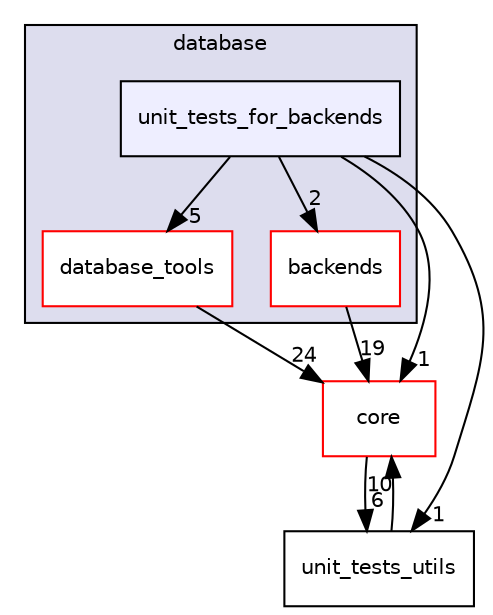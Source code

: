digraph "src/database/unit_tests_for_backends" {
  compound=true
  node [ fontsize="10", fontname="Helvetica"];
  edge [ labelfontsize="10", labelfontname="Helvetica"];
  subgraph clusterdir_803ee67260c130b45d29089798491ab2 {
    graph [ bgcolor="#ddddee", pencolor="black", label="database" fontname="Helvetica", fontsize="10", URL="dir_803ee67260c130b45d29089798491ab2.html"]
  dir_25cd647fda867a7ef4aaf9819f50dd27 [shape=box label="database_tools" fillcolor="white" style="filled" color="red" URL="dir_25cd647fda867a7ef4aaf9819f50dd27.html"];
  dir_4a64ab7d9dd723f4f97a4d0759b28b1b [shape=box label="backends" fillcolor="white" style="filled" color="red" URL="dir_4a64ab7d9dd723f4f97a4d0759b28b1b.html"];
  dir_23cbb662bab5d78107be6e49384c9e19 [shape=box, label="unit_tests_for_backends", style="filled", fillcolor="#eeeeff", pencolor="black", URL="dir_23cbb662bab5d78107be6e49384c9e19.html"];
  }
  dir_7650dacaa557a89ea1c633e1722b48a3 [shape=box label="unit_tests_utils" URL="dir_7650dacaa557a89ea1c633e1722b48a3.html"];
  dir_aebb8dcc11953d78e620bbef0b9e2183 [shape=box label="core" fillcolor="white" style="filled" color="red" URL="dir_aebb8dcc11953d78e620bbef0b9e2183.html"];
  dir_7650dacaa557a89ea1c633e1722b48a3->dir_aebb8dcc11953d78e620bbef0b9e2183 [headlabel="10", labeldistance=1.5 headhref="dir_000038_000001.html"];
  dir_23cbb662bab5d78107be6e49384c9e19->dir_25cd647fda867a7ef4aaf9819f50dd27 [headlabel="5", labeldistance=1.5 headhref="dir_000020_000016.html"];
  dir_23cbb662bab5d78107be6e49384c9e19->dir_4a64ab7d9dd723f4f97a4d0759b28b1b [headlabel="2", labeldistance=1.5 headhref="dir_000020_000011.html"];
  dir_23cbb662bab5d78107be6e49384c9e19->dir_7650dacaa557a89ea1c633e1722b48a3 [headlabel="1", labeldistance=1.5 headhref="dir_000020_000038.html"];
  dir_23cbb662bab5d78107be6e49384c9e19->dir_aebb8dcc11953d78e620bbef0b9e2183 [headlabel="1", labeldistance=1.5 headhref="dir_000020_000001.html"];
  dir_25cd647fda867a7ef4aaf9819f50dd27->dir_aebb8dcc11953d78e620bbef0b9e2183 [headlabel="24", labeldistance=1.5 headhref="dir_000016_000001.html"];
  dir_aebb8dcc11953d78e620bbef0b9e2183->dir_7650dacaa557a89ea1c633e1722b48a3 [headlabel="6", labeldistance=1.5 headhref="dir_000001_000038.html"];
  dir_4a64ab7d9dd723f4f97a4d0759b28b1b->dir_aebb8dcc11953d78e620bbef0b9e2183 [headlabel="19", labeldistance=1.5 headhref="dir_000011_000001.html"];
}
